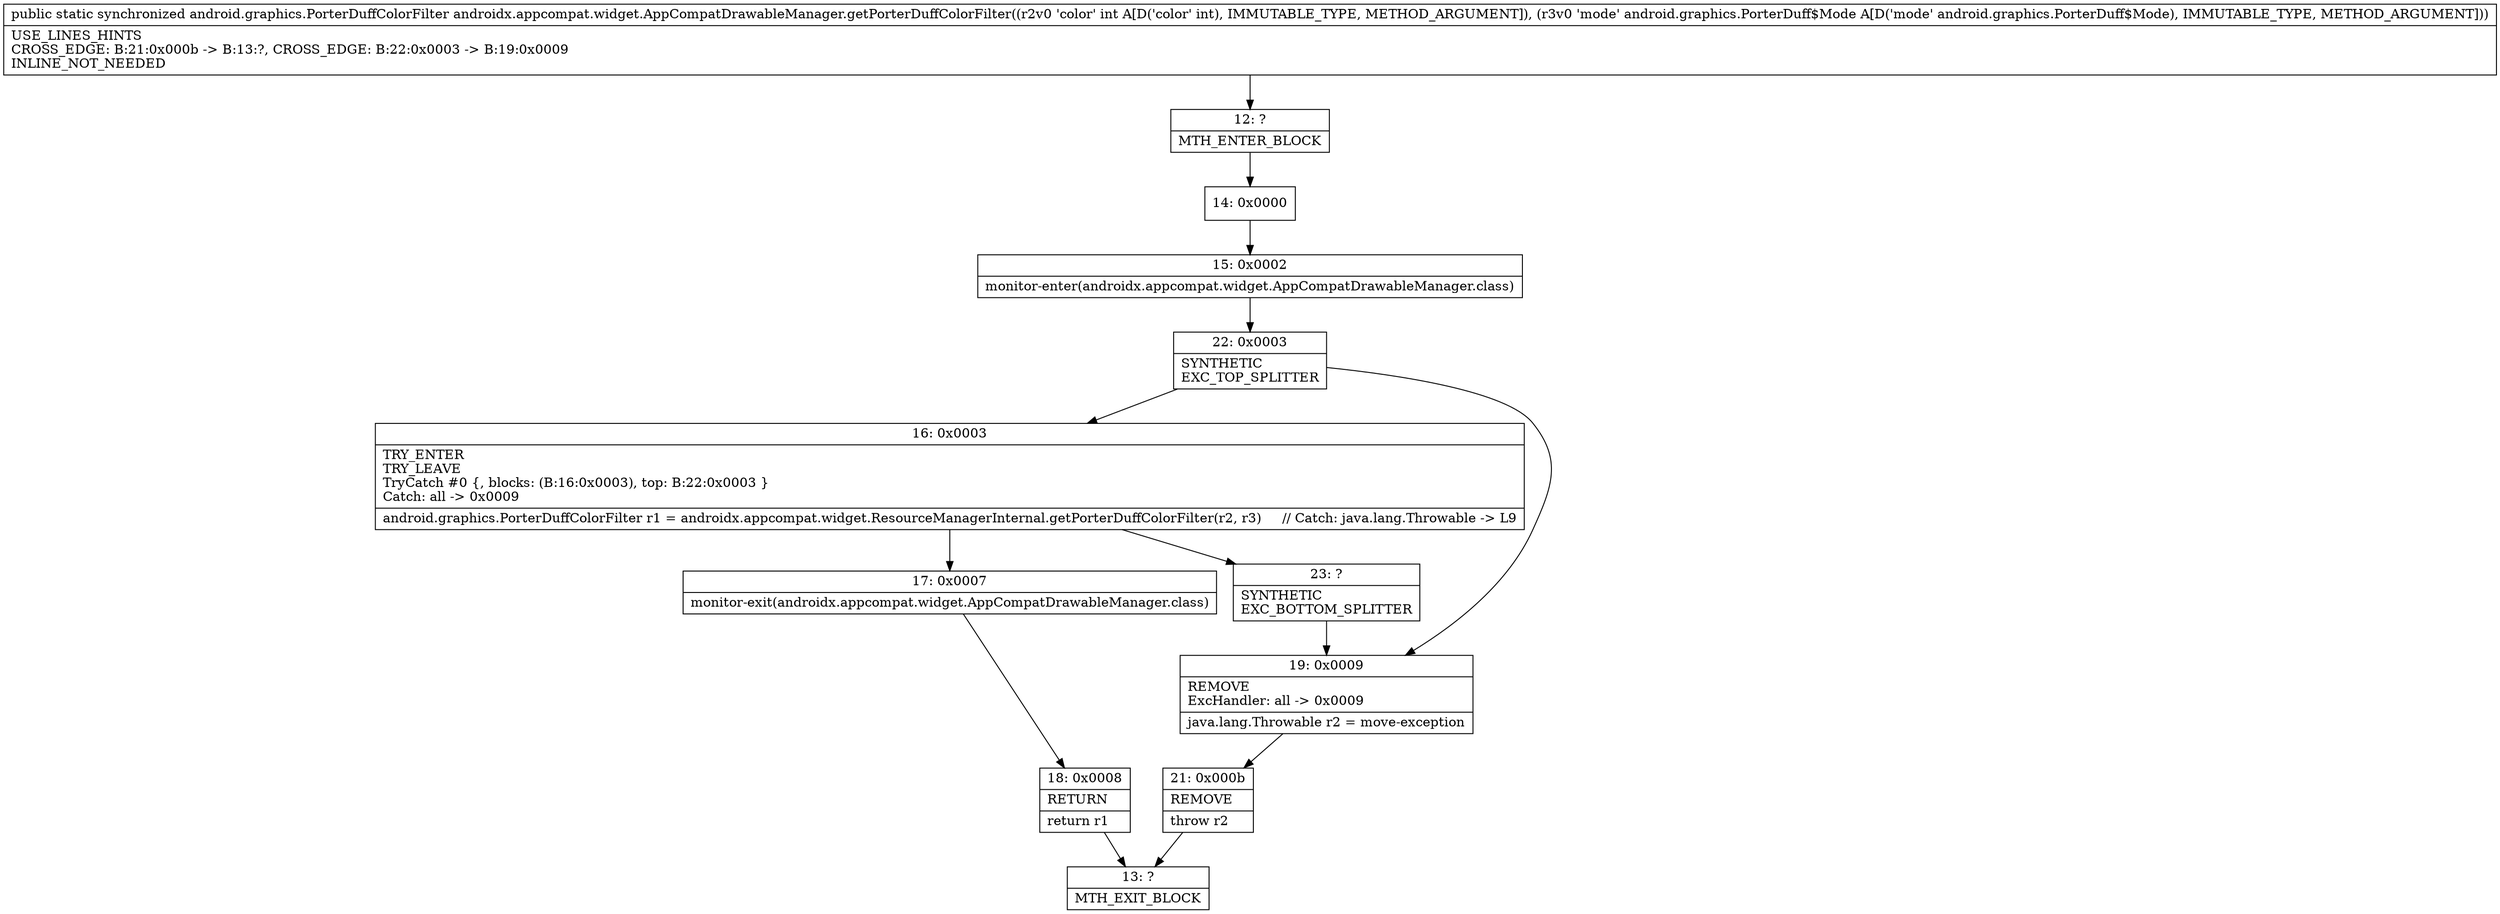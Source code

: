 digraph "CFG forandroidx.appcompat.widget.AppCompatDrawableManager.getPorterDuffColorFilter(ILandroid\/graphics\/PorterDuff$Mode;)Landroid\/graphics\/PorterDuffColorFilter;" {
Node_12 [shape=record,label="{12\:\ ?|MTH_ENTER_BLOCK\l}"];
Node_14 [shape=record,label="{14\:\ 0x0000}"];
Node_15 [shape=record,label="{15\:\ 0x0002|monitor\-enter(androidx.appcompat.widget.AppCompatDrawableManager.class)\l}"];
Node_22 [shape=record,label="{22\:\ 0x0003|SYNTHETIC\lEXC_TOP_SPLITTER\l}"];
Node_16 [shape=record,label="{16\:\ 0x0003|TRY_ENTER\lTRY_LEAVE\lTryCatch #0 \{, blocks: (B:16:0x0003), top: B:22:0x0003 \}\lCatch: all \-\> 0x0009\l|android.graphics.PorterDuffColorFilter r1 = androidx.appcompat.widget.ResourceManagerInternal.getPorterDuffColorFilter(r2, r3)     \/\/ Catch: java.lang.Throwable \-\> L9\l}"];
Node_17 [shape=record,label="{17\:\ 0x0007|monitor\-exit(androidx.appcompat.widget.AppCompatDrawableManager.class)\l}"];
Node_18 [shape=record,label="{18\:\ 0x0008|RETURN\l|return r1\l}"];
Node_13 [shape=record,label="{13\:\ ?|MTH_EXIT_BLOCK\l}"];
Node_23 [shape=record,label="{23\:\ ?|SYNTHETIC\lEXC_BOTTOM_SPLITTER\l}"];
Node_19 [shape=record,label="{19\:\ 0x0009|REMOVE\lExcHandler: all \-\> 0x0009\l|java.lang.Throwable r2 = move\-exception\l}"];
Node_21 [shape=record,label="{21\:\ 0x000b|REMOVE\l|throw r2\l}"];
MethodNode[shape=record,label="{public static synchronized android.graphics.PorterDuffColorFilter androidx.appcompat.widget.AppCompatDrawableManager.getPorterDuffColorFilter((r2v0 'color' int A[D('color' int), IMMUTABLE_TYPE, METHOD_ARGUMENT]), (r3v0 'mode' android.graphics.PorterDuff$Mode A[D('mode' android.graphics.PorterDuff$Mode), IMMUTABLE_TYPE, METHOD_ARGUMENT]))  | USE_LINES_HINTS\lCROSS_EDGE: B:21:0x000b \-\> B:13:?, CROSS_EDGE: B:22:0x0003 \-\> B:19:0x0009\lINLINE_NOT_NEEDED\l}"];
MethodNode -> Node_12;Node_12 -> Node_14;
Node_14 -> Node_15;
Node_15 -> Node_22;
Node_22 -> Node_16;
Node_22 -> Node_19;
Node_16 -> Node_17;
Node_16 -> Node_23;
Node_17 -> Node_18;
Node_18 -> Node_13;
Node_23 -> Node_19;
Node_19 -> Node_21;
Node_21 -> Node_13;
}

